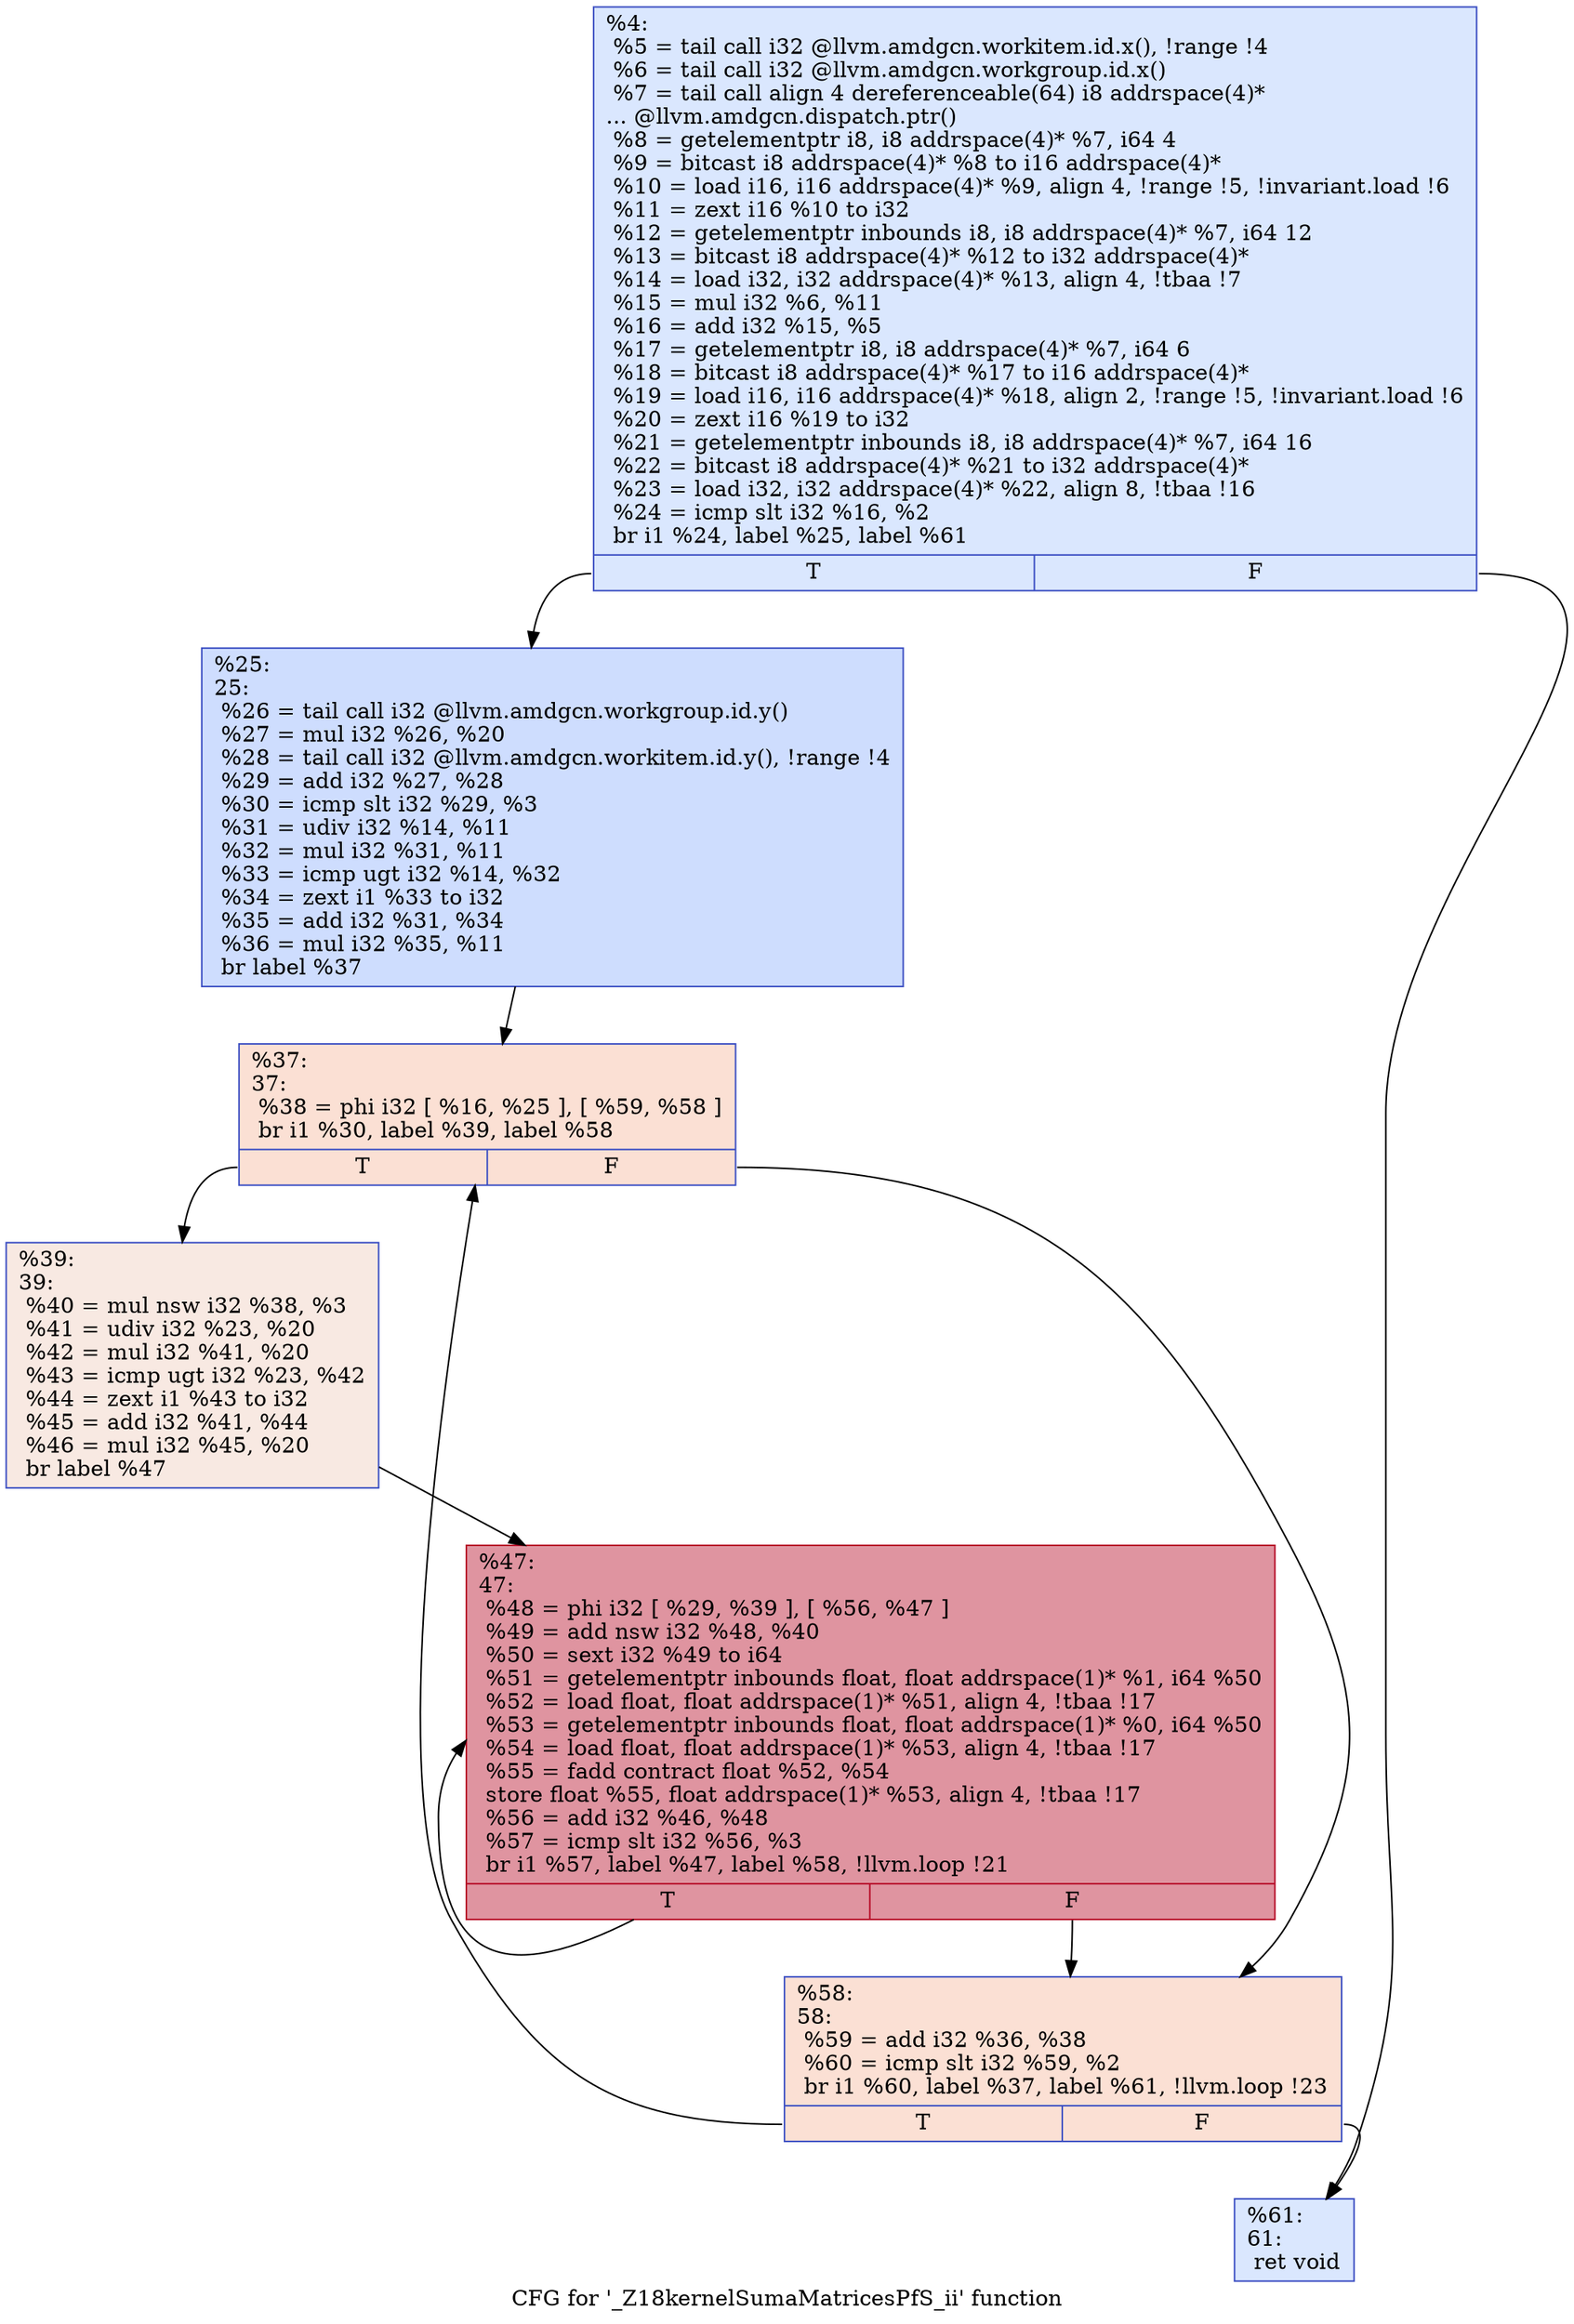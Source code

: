 digraph "CFG for '_Z18kernelSumaMatricesPfS_ii' function" {
	label="CFG for '_Z18kernelSumaMatricesPfS_ii' function";

	Node0x4da4ab0 [shape=record,color="#3d50c3ff", style=filled, fillcolor="#abc8fd70",label="{%4:\l  %5 = tail call i32 @llvm.amdgcn.workitem.id.x(), !range !4\l  %6 = tail call i32 @llvm.amdgcn.workgroup.id.x()\l  %7 = tail call align 4 dereferenceable(64) i8 addrspace(4)*\l... @llvm.amdgcn.dispatch.ptr()\l  %8 = getelementptr i8, i8 addrspace(4)* %7, i64 4\l  %9 = bitcast i8 addrspace(4)* %8 to i16 addrspace(4)*\l  %10 = load i16, i16 addrspace(4)* %9, align 4, !range !5, !invariant.load !6\l  %11 = zext i16 %10 to i32\l  %12 = getelementptr inbounds i8, i8 addrspace(4)* %7, i64 12\l  %13 = bitcast i8 addrspace(4)* %12 to i32 addrspace(4)*\l  %14 = load i32, i32 addrspace(4)* %13, align 4, !tbaa !7\l  %15 = mul i32 %6, %11\l  %16 = add i32 %15, %5\l  %17 = getelementptr i8, i8 addrspace(4)* %7, i64 6\l  %18 = bitcast i8 addrspace(4)* %17 to i16 addrspace(4)*\l  %19 = load i16, i16 addrspace(4)* %18, align 2, !range !5, !invariant.load !6\l  %20 = zext i16 %19 to i32\l  %21 = getelementptr inbounds i8, i8 addrspace(4)* %7, i64 16\l  %22 = bitcast i8 addrspace(4)* %21 to i32 addrspace(4)*\l  %23 = load i32, i32 addrspace(4)* %22, align 8, !tbaa !16\l  %24 = icmp slt i32 %16, %2\l  br i1 %24, label %25, label %61\l|{<s0>T|<s1>F}}"];
	Node0x4da4ab0:s0 -> Node0x4da7ec0;
	Node0x4da4ab0:s1 -> Node0x4da7f50;
	Node0x4da7ec0 [shape=record,color="#3d50c3ff", style=filled, fillcolor="#8fb1fe70",label="{%25:\l25:                                               \l  %26 = tail call i32 @llvm.amdgcn.workgroup.id.y()\l  %27 = mul i32 %26, %20\l  %28 = tail call i32 @llvm.amdgcn.workitem.id.y(), !range !4\l  %29 = add i32 %27, %28\l  %30 = icmp slt i32 %29, %3\l  %31 = udiv i32 %14, %11\l  %32 = mul i32 %31, %11\l  %33 = icmp ugt i32 %14, %32\l  %34 = zext i1 %33 to i32\l  %35 = add i32 %31, %34\l  %36 = mul i32 %35, %11\l  br label %37\l}"];
	Node0x4da7ec0 -> Node0x4da9050;
	Node0x4da9050 [shape=record,color="#3d50c3ff", style=filled, fillcolor="#f7b99e70",label="{%37:\l37:                                               \l  %38 = phi i32 [ %16, %25 ], [ %59, %58 ]\l  br i1 %30, label %39, label %58\l|{<s0>T|<s1>F}}"];
	Node0x4da9050:s0 -> Node0x4da92c0;
	Node0x4da9050:s1 -> Node0x4da9180;
	Node0x4da92c0 [shape=record,color="#3d50c3ff", style=filled, fillcolor="#efcebd70",label="{%39:\l39:                                               \l  %40 = mul nsw i32 %38, %3\l  %41 = udiv i32 %23, %20\l  %42 = mul i32 %41, %20\l  %43 = icmp ugt i32 %23, %42\l  %44 = zext i1 %43 to i32\l  %45 = add i32 %41, %44\l  %46 = mul i32 %45, %20\l  br label %47\l}"];
	Node0x4da92c0 -> Node0x4da97d0;
	Node0x4da97d0 [shape=record,color="#b70d28ff", style=filled, fillcolor="#b70d2870",label="{%47:\l47:                                               \l  %48 = phi i32 [ %29, %39 ], [ %56, %47 ]\l  %49 = add nsw i32 %48, %40\l  %50 = sext i32 %49 to i64\l  %51 = getelementptr inbounds float, float addrspace(1)* %1, i64 %50\l  %52 = load float, float addrspace(1)* %51, align 4, !tbaa !17\l  %53 = getelementptr inbounds float, float addrspace(1)* %0, i64 %50\l  %54 = load float, float addrspace(1)* %53, align 4, !tbaa !17\l  %55 = fadd contract float %52, %54\l  store float %55, float addrspace(1)* %53, align 4, !tbaa !17\l  %56 = add i32 %46, %48\l  %57 = icmp slt i32 %56, %3\l  br i1 %57, label %47, label %58, !llvm.loop !21\l|{<s0>T|<s1>F}}"];
	Node0x4da97d0:s0 -> Node0x4da97d0;
	Node0x4da97d0:s1 -> Node0x4da9180;
	Node0x4da9180 [shape=record,color="#3d50c3ff", style=filled, fillcolor="#f7b99e70",label="{%58:\l58:                                               \l  %59 = add i32 %36, %38\l  %60 = icmp slt i32 %59, %2\l  br i1 %60, label %37, label %61, !llvm.loop !23\l|{<s0>T|<s1>F}}"];
	Node0x4da9180:s0 -> Node0x4da9050;
	Node0x4da9180:s1 -> Node0x4da7f50;
	Node0x4da7f50 [shape=record,color="#3d50c3ff", style=filled, fillcolor="#abc8fd70",label="{%61:\l61:                                               \l  ret void\l}"];
}

